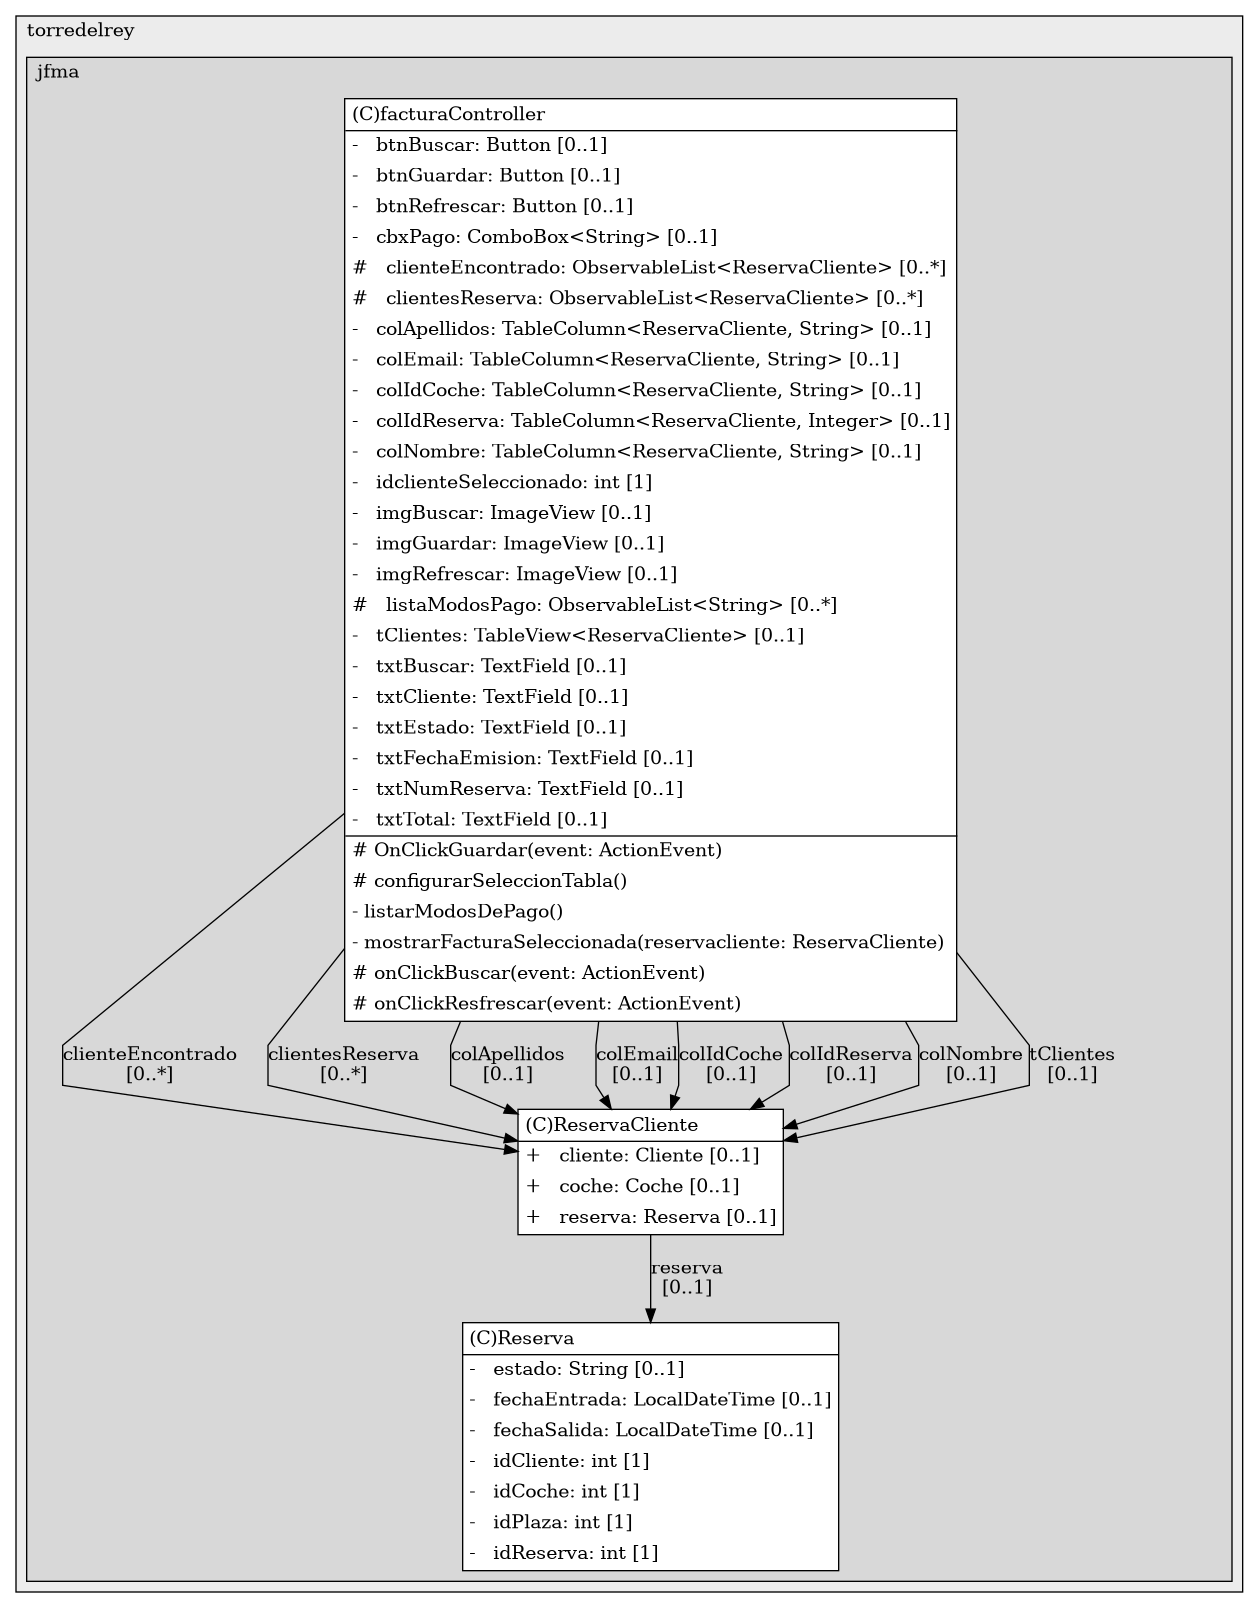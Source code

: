 @startuml

/' diagram meta data start
config=StructureConfiguration;
{
  "projectClassification": {
    "searchMode": "OpenProject", // OpenProject, AllProjects
    "includedProjects": "",
    "pathEndKeywords": "*.impl",
    "isClientPath": "",
    "isClientName": "",
    "isTestPath": "",
    "isTestName": "",
    "isMappingPath": "",
    "isMappingName": "",
    "isDataAccessPath": "",
    "isDataAccessName": "",
    "isDataStructurePath": "",
    "isDataStructureName": "",
    "isInterfaceStructuresPath": "",
    "isInterfaceStructuresName": "",
    "isEntryPointPath": "",
    "isEntryPointName": "",
    "treatFinalFieldsAsMandatory": false
  },
  "graphRestriction": {
    "classPackageExcludeFilter": "",
    "classPackageIncludeFilter": "",
    "classNameExcludeFilter": "",
    "classNameIncludeFilter": "",
    "methodNameExcludeFilter": "",
    "methodNameIncludeFilter": "",
    "removeByInheritance": "", // inheritance/annotation based filtering is done in a second step
    "removeByAnnotation": "",
    "removeByClassPackage": "", // cleanup the graph after inheritance/annotation based filtering is done
    "removeByClassName": "",
    "cutMappings": false,
    "cutEnum": true,
    "cutTests": true,
    "cutClient": true,
    "cutDataAccess": false,
    "cutInterfaceStructures": false,
    "cutDataStructures": false,
    "cutGetterAndSetter": true,
    "cutConstructors": true
  },
  "graphTraversal": {
    "forwardDepth": 6,
    "backwardDepth": 6,
    "classPackageExcludeFilter": "",
    "classPackageIncludeFilter": "",
    "classNameExcludeFilter": "",
    "classNameIncludeFilter": "",
    "methodNameExcludeFilter": "",
    "methodNameIncludeFilter": "",
    "hideMappings": false,
    "hideDataStructures": false,
    "hidePrivateMethods": true,
    "hideInterfaceCalls": true, // indirection: implementation -> interface (is hidden) -> implementation
    "onlyShowApplicationEntryPoints": false, // root node is included
    "useMethodCallsForStructureDiagram": "ForwardOnly" // ForwardOnly, BothDirections, No
  },
  "details": {
    "aggregation": "GroupByClass", // ByClass, GroupByClass, None
    "showClassGenericTypes": true,
    "showMethods": true,
    "showMethodParameterNames": true,
    "showMethodParameterTypes": true,
    "showMethodReturnType": true,
    "showPackageLevels": 2,
    "showDetailedClassStructure": true
  },
  "rootClass": "ies.torredelrey.jfma.appgestionparking.modelo.Reserva",
  "extensionCallbackMethod": "" // qualified.class.name#methodName - signature: public static String method(String)
}
diagram meta data end '/



digraph g {
    rankdir="TB"
    splines=polyline
    

'nodes 
subgraph cluster_997493509 { 
   	label=torredelrey
	labeljust=l
	fillcolor="#ececec"
	style=filled
   
   subgraph cluster_166495513 { 
   	label=jfma
	labeljust=l
	fillcolor="#d8d8d8"
	style=filled
   
   Reserva933587682[
	label=<<TABLE BORDER="1" CELLBORDER="0" CELLPADDING="4" CELLSPACING="0">
<TR><TD ALIGN="LEFT" >(C)Reserva</TD></TR>
<HR/>
<TR><TD ALIGN="LEFT" >-   estado: String [0..1]</TD></TR>
<TR><TD ALIGN="LEFT" >-   fechaEntrada: LocalDateTime [0..1]</TD></TR>
<TR><TD ALIGN="LEFT" >-   fechaSalida: LocalDateTime [0..1]</TD></TR>
<TR><TD ALIGN="LEFT" >-   idCliente: int [1]</TD></TR>
<TR><TD ALIGN="LEFT" >-   idCoche: int [1]</TD></TR>
<TR><TD ALIGN="LEFT" >-   idPlaza: int [1]</TD></TR>
<TR><TD ALIGN="LEFT" >-   idReserva: int [1]</TD></TR>
</TABLE>>
	style=filled
	margin=0
	shape=plaintext
	fillcolor="#FFFFFF"
];

ReservaCliente933587682[
	label=<<TABLE BORDER="1" CELLBORDER="0" CELLPADDING="4" CELLSPACING="0">
<TR><TD ALIGN="LEFT" >(C)ReservaCliente</TD></TR>
<HR/>
<TR><TD ALIGN="LEFT" >+   cliente: Cliente [0..1]</TD></TR>
<TR><TD ALIGN="LEFT" >+   coche: Coche [0..1]</TD></TR>
<TR><TD ALIGN="LEFT" >+   reserva: Reserva [0..1]</TD></TR>
</TABLE>>
	style=filled
	margin=0
	shape=plaintext
	fillcolor="#FFFFFF"
];

facturaController2118646055[
	label=<<TABLE BORDER="1" CELLBORDER="0" CELLPADDING="4" CELLSPACING="0">
<TR><TD ALIGN="LEFT" >(C)facturaController</TD></TR>
<HR/>
<TR><TD ALIGN="LEFT" >-   btnBuscar: Button [0..1]</TD></TR>
<TR><TD ALIGN="LEFT" >-   btnGuardar: Button [0..1]</TD></TR>
<TR><TD ALIGN="LEFT" >-   btnRefrescar: Button [0..1]</TD></TR>
<TR><TD ALIGN="LEFT" >-   cbxPago: ComboBox&lt;String&gt; [0..1]</TD></TR>
<TR><TD ALIGN="LEFT" >#   clienteEncontrado: ObservableList&lt;ReservaCliente&gt; [0..*]</TD></TR>
<TR><TD ALIGN="LEFT" >#   clientesReserva: ObservableList&lt;ReservaCliente&gt; [0..*]</TD></TR>
<TR><TD ALIGN="LEFT" >-   colApellidos: TableColumn&lt;ReservaCliente, String&gt; [0..1]</TD></TR>
<TR><TD ALIGN="LEFT" >-   colEmail: TableColumn&lt;ReservaCliente, String&gt; [0..1]</TD></TR>
<TR><TD ALIGN="LEFT" >-   colIdCoche: TableColumn&lt;ReservaCliente, String&gt; [0..1]</TD></TR>
<TR><TD ALIGN="LEFT" >-   colIdReserva: TableColumn&lt;ReservaCliente, Integer&gt; [0..1]</TD></TR>
<TR><TD ALIGN="LEFT" >-   colNombre: TableColumn&lt;ReservaCliente, String&gt; [0..1]</TD></TR>
<TR><TD ALIGN="LEFT" >-   idclienteSeleccionado: int [1]</TD></TR>
<TR><TD ALIGN="LEFT" >-   imgBuscar: ImageView [0..1]</TD></TR>
<TR><TD ALIGN="LEFT" >-   imgGuardar: ImageView [0..1]</TD></TR>
<TR><TD ALIGN="LEFT" >-   imgRefrescar: ImageView [0..1]</TD></TR>
<TR><TD ALIGN="LEFT" >#   listaModosPago: ObservableList&lt;String&gt; [0..*]</TD></TR>
<TR><TD ALIGN="LEFT" >-   tClientes: TableView&lt;ReservaCliente&gt; [0..1]</TD></TR>
<TR><TD ALIGN="LEFT" >-   txtBuscar: TextField [0..1]</TD></TR>
<TR><TD ALIGN="LEFT" >-   txtCliente: TextField [0..1]</TD></TR>
<TR><TD ALIGN="LEFT" >-   txtEstado: TextField [0..1]</TD></TR>
<TR><TD ALIGN="LEFT" >-   txtFechaEmision: TextField [0..1]</TD></TR>
<TR><TD ALIGN="LEFT" >-   txtNumReserva: TextField [0..1]</TD></TR>
<TR><TD ALIGN="LEFT" >-   txtTotal: TextField [0..1]</TD></TR>
<HR/>
<TR><TD ALIGN="LEFT" ># OnClickGuardar(event: ActionEvent)</TD></TR>
<TR><TD ALIGN="LEFT" ># configurarSeleccionTabla()</TD></TR>
<TR><TD ALIGN="LEFT" >- listarModosDePago()</TD></TR>
<TR><TD ALIGN="LEFT" >- mostrarFacturaSeleccionada(reservacliente: ReservaCliente)</TD></TR>
<TR><TD ALIGN="LEFT" ># onClickBuscar(event: ActionEvent)</TD></TR>
<TR><TD ALIGN="LEFT" ># onClickResfrescar(event: ActionEvent)</TD></TR>
</TABLE>>
	style=filled
	margin=0
	shape=plaintext
	fillcolor="#FFFFFF"
];
} 
} 

'edges    
ReservaCliente933587682 -> Reserva933587682[label="reserva
[0..1]"];
facturaController2118646055 -> ReservaCliente933587682[label="clienteEncontrado
[0..*]"];
facturaController2118646055 -> ReservaCliente933587682[label="clientesReserva
[0..*]"];
facturaController2118646055 -> ReservaCliente933587682[label="colApellidos
[0..1]"];
facturaController2118646055 -> ReservaCliente933587682[label="colEmail
[0..1]"];
facturaController2118646055 -> ReservaCliente933587682[label="colIdCoche
[0..1]"];
facturaController2118646055 -> ReservaCliente933587682[label="colIdReserva
[0..1]"];
facturaController2118646055 -> ReservaCliente933587682[label="colNombre
[0..1]"];
facturaController2118646055 -> ReservaCliente933587682[label="tClientes
[0..1]"];
    
}
@enduml